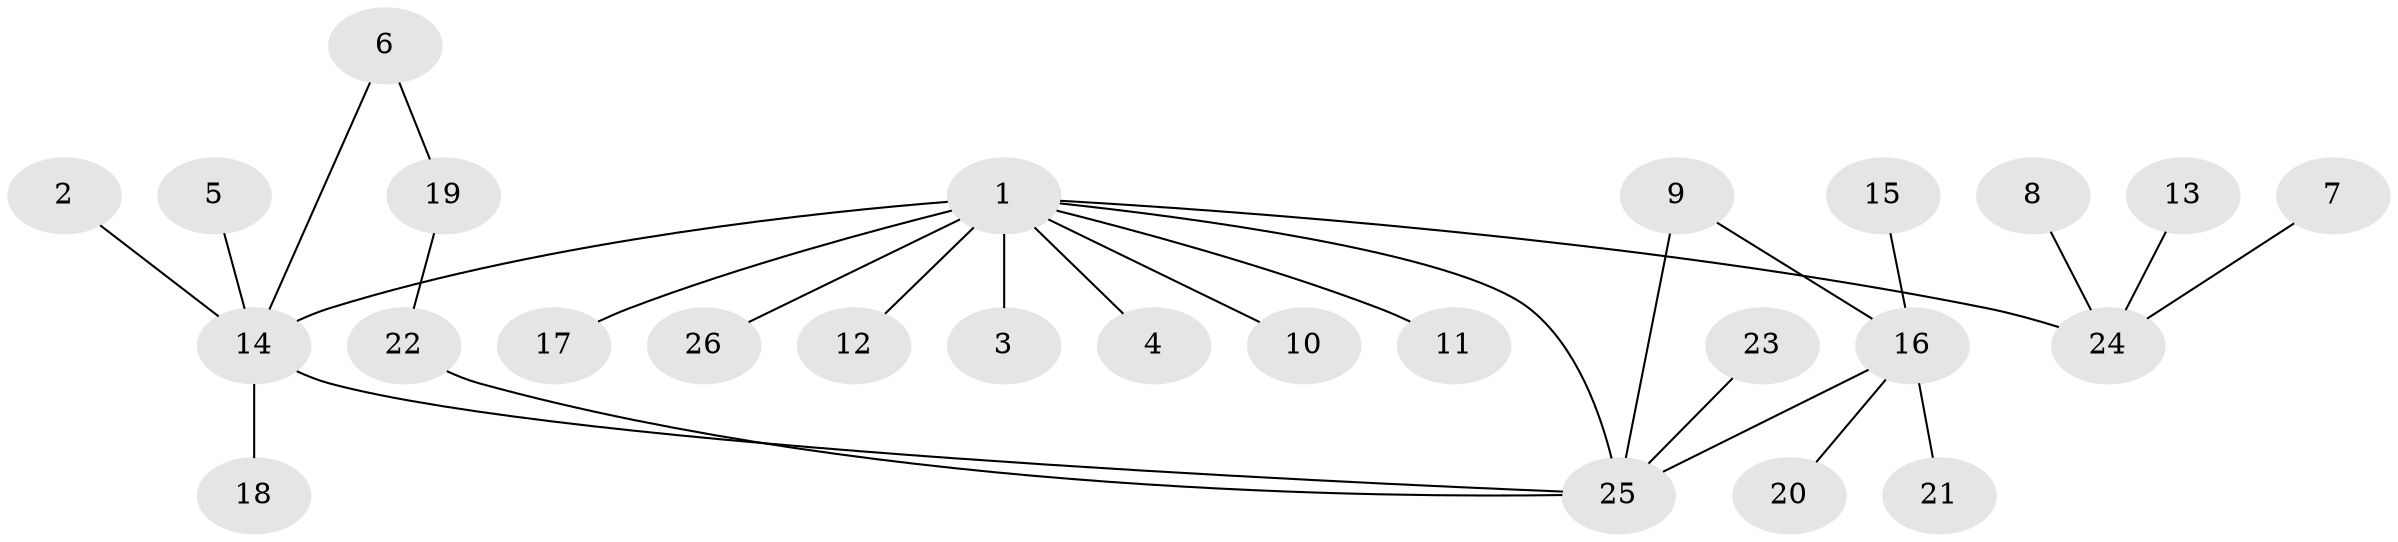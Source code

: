 // original degree distribution, {8: 0.04, 5: 0.06, 2: 0.16, 3: 0.08, 1: 0.6, 7: 0.02, 6: 0.02, 4: 0.02}
// Generated by graph-tools (version 1.1) at 2025/25/03/09/25 03:25:53]
// undirected, 26 vertices, 28 edges
graph export_dot {
graph [start="1"]
  node [color=gray90,style=filled];
  1;
  2;
  3;
  4;
  5;
  6;
  7;
  8;
  9;
  10;
  11;
  12;
  13;
  14;
  15;
  16;
  17;
  18;
  19;
  20;
  21;
  22;
  23;
  24;
  25;
  26;
  1 -- 3 [weight=1.0];
  1 -- 4 [weight=1.0];
  1 -- 10 [weight=1.0];
  1 -- 11 [weight=1.0];
  1 -- 12 [weight=1.0];
  1 -- 14 [weight=2.0];
  1 -- 17 [weight=1.0];
  1 -- 24 [weight=1.0];
  1 -- 25 [weight=1.0];
  1 -- 26 [weight=1.0];
  2 -- 14 [weight=1.0];
  5 -- 14 [weight=1.0];
  6 -- 14 [weight=1.0];
  6 -- 19 [weight=1.0];
  7 -- 24 [weight=1.0];
  8 -- 24 [weight=1.0];
  9 -- 16 [weight=1.0];
  9 -- 25 [weight=1.0];
  13 -- 24 [weight=1.0];
  14 -- 18 [weight=1.0];
  14 -- 25 [weight=1.0];
  15 -- 16 [weight=1.0];
  16 -- 20 [weight=1.0];
  16 -- 21 [weight=1.0];
  16 -- 25 [weight=1.0];
  19 -- 22 [weight=1.0];
  22 -- 25 [weight=1.0];
  23 -- 25 [weight=1.0];
}
